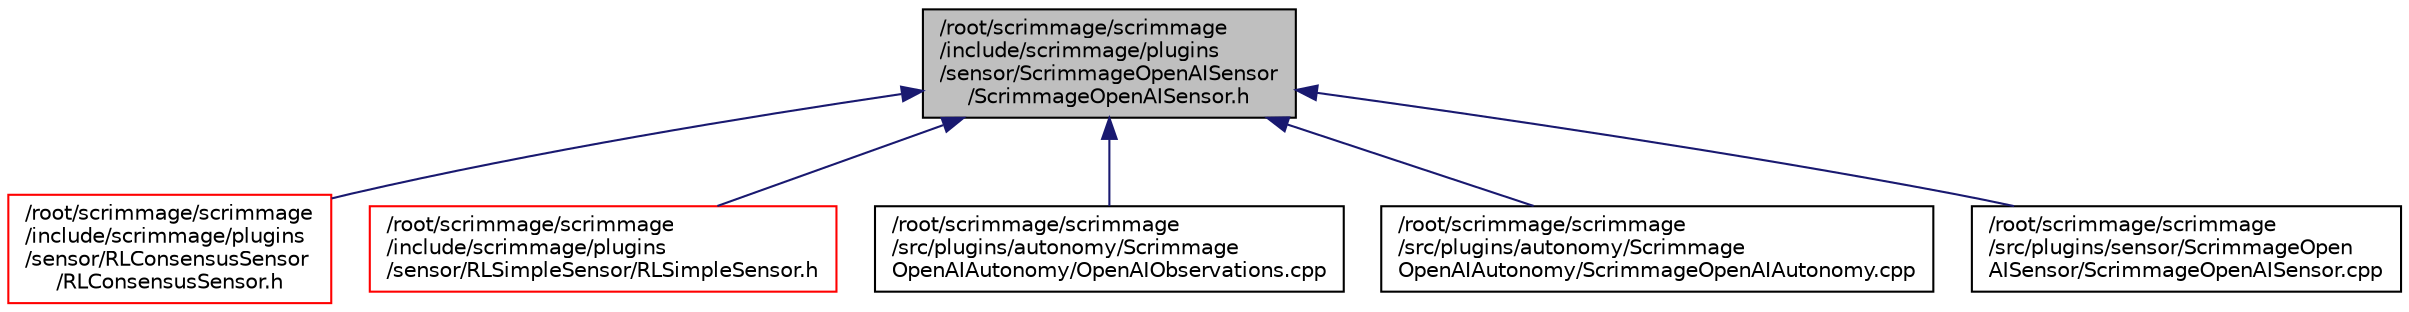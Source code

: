 digraph "/root/scrimmage/scrimmage/include/scrimmage/plugins/sensor/ScrimmageOpenAISensor/ScrimmageOpenAISensor.h"
{
 // LATEX_PDF_SIZE
  edge [fontname="Helvetica",fontsize="10",labelfontname="Helvetica",labelfontsize="10"];
  node [fontname="Helvetica",fontsize="10",shape=record];
  Node1 [label="/root/scrimmage/scrimmage\l/include/scrimmage/plugins\l/sensor/ScrimmageOpenAISensor\l/ScrimmageOpenAISensor.h",height=0.2,width=0.4,color="black", fillcolor="grey75", style="filled", fontcolor="black",tooltip="Brief file description."];
  Node1 -> Node2 [dir="back",color="midnightblue",fontsize="10",style="solid",fontname="Helvetica"];
  Node2 [label="/root/scrimmage/scrimmage\l/include/scrimmage/plugins\l/sensor/RLConsensusSensor\l/RLConsensusSensor.h",height=0.2,width=0.4,color="red", fillcolor="white", style="filled",URL="$RLConsensusSensor_8h.html",tooltip="Brief file description."];
  Node1 -> Node4 [dir="back",color="midnightblue",fontsize="10",style="solid",fontname="Helvetica"];
  Node4 [label="/root/scrimmage/scrimmage\l/include/scrimmage/plugins\l/sensor/RLSimpleSensor/RLSimpleSensor.h",height=0.2,width=0.4,color="red", fillcolor="white", style="filled",URL="$RLSimpleSensor_8h.html",tooltip="Brief file description."];
  Node1 -> Node6 [dir="back",color="midnightblue",fontsize="10",style="solid",fontname="Helvetica"];
  Node6 [label="/root/scrimmage/scrimmage\l/src/plugins/autonomy/Scrimmage\lOpenAIAutonomy/OpenAIObservations.cpp",height=0.2,width=0.4,color="black", fillcolor="white", style="filled",URL="$OpenAIObservations_8cpp.html",tooltip="Brief file description."];
  Node1 -> Node7 [dir="back",color="midnightblue",fontsize="10",style="solid",fontname="Helvetica"];
  Node7 [label="/root/scrimmage/scrimmage\l/src/plugins/autonomy/Scrimmage\lOpenAIAutonomy/ScrimmageOpenAIAutonomy.cpp",height=0.2,width=0.4,color="black", fillcolor="white", style="filled",URL="$ScrimmageOpenAIAutonomy_8cpp.html",tooltip="Brief file description."];
  Node1 -> Node8 [dir="back",color="midnightblue",fontsize="10",style="solid",fontname="Helvetica"];
  Node8 [label="/root/scrimmage/scrimmage\l/src/plugins/sensor/ScrimmageOpen\lAISensor/ScrimmageOpenAISensor.cpp",height=0.2,width=0.4,color="black", fillcolor="white", style="filled",URL="$ScrimmageOpenAISensor_8cpp.html",tooltip="Brief file description."];
}
